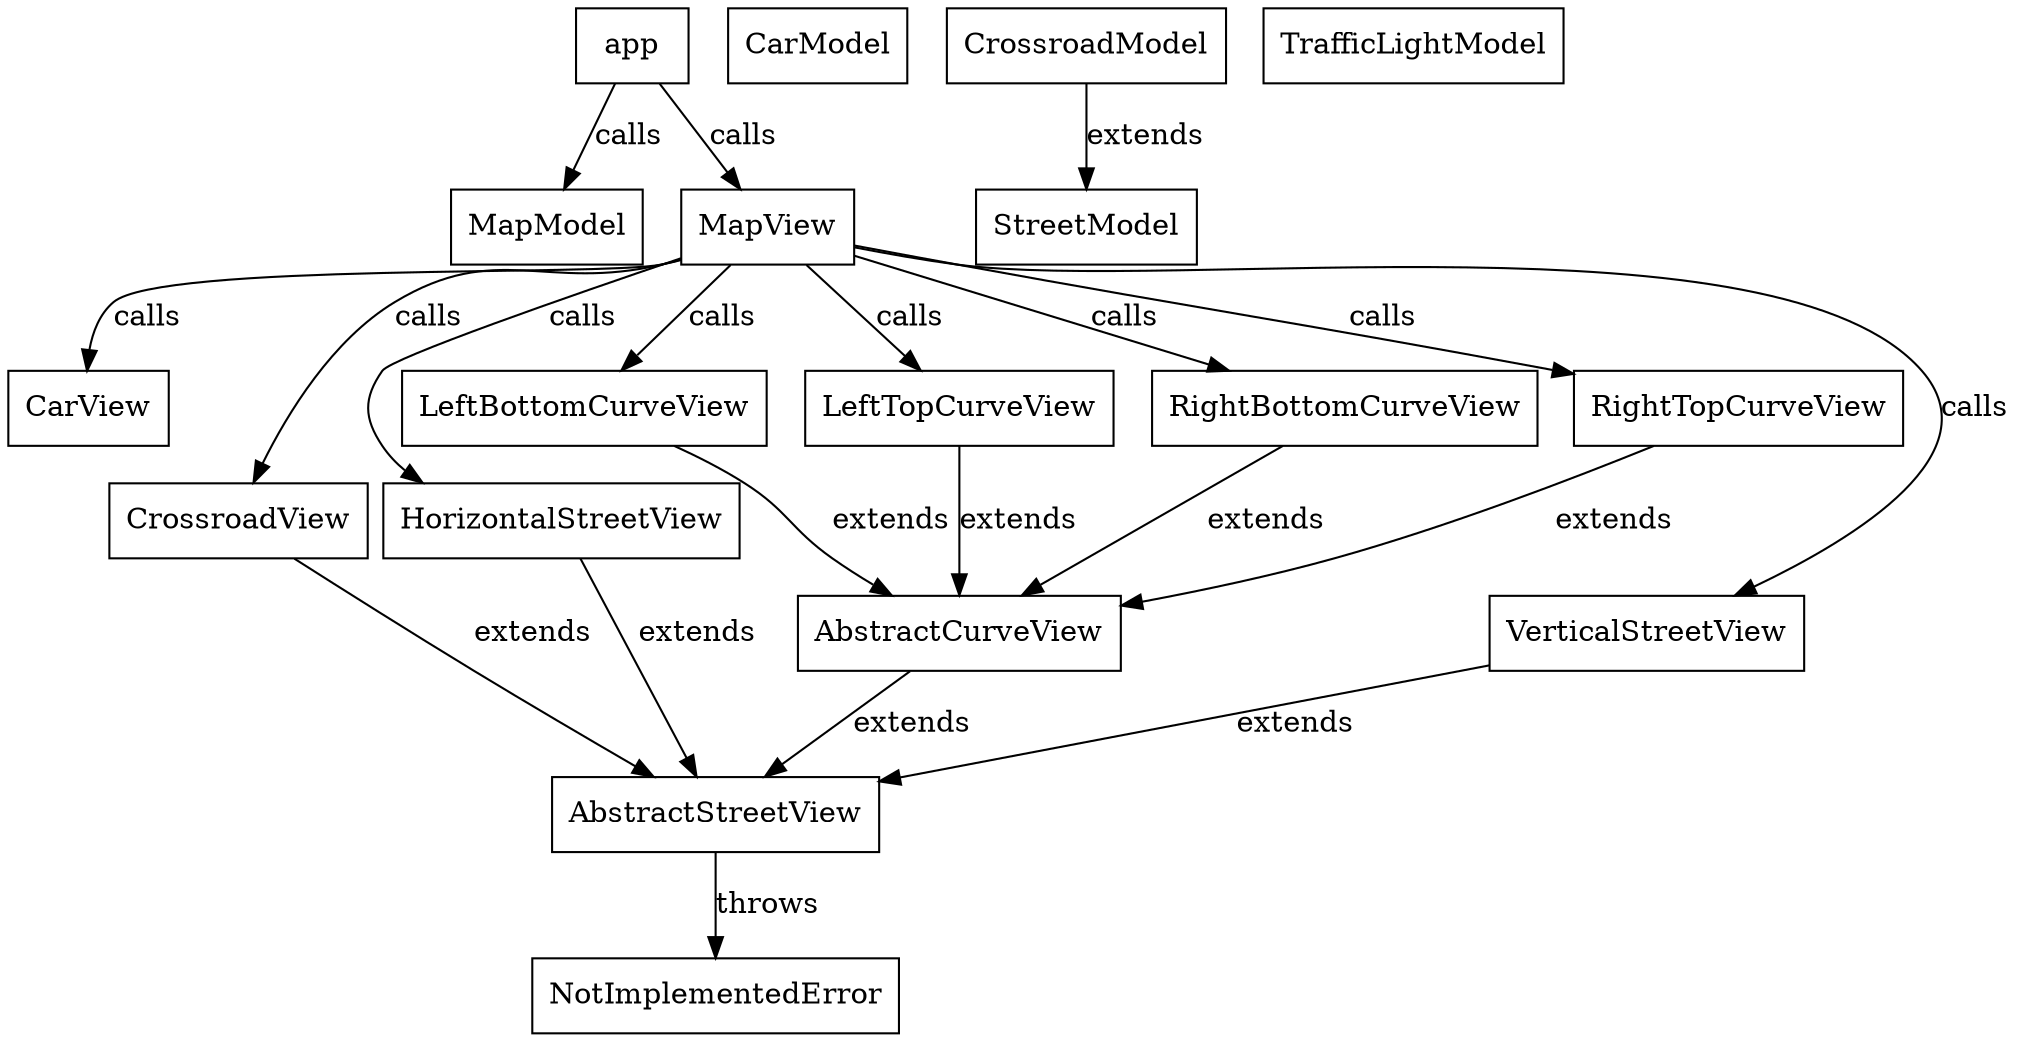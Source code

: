 digraph G {
    app [shape=box];
    AbstractCurveView [shape=box];
    AbstractStreetView [shape=box];
    CarModel [shape=box];
    CarView [shape=box];
    CrossroadModel [shape=box];
    CrossroadView [shape=box];
    HorizontalStreetView [shape=box];
    LeftBottomCurveView [shape=box];
    LeftTopCurveView [shape=box];
    MapModel [shape=box];
    MapView [shape=box];
    NotImplementedError [shape=box];
    RightBottomCurveView [shape=box];
    RightTopCurveView [shape=box];
    StreetModel [shape=box];
    TrafficLightModel [shape=box];
    VerticalStreetView [shape=box];

    AbstractCurveView -> AbstractStreetView [label="extends"];
    AbstractStreetView -> NotImplementedError [label="throws"];
    app -> MapModel [label="calls"];
    app -> MapView [label="calls"];
    CrossroadModel -> StreetModel [label="extends"];
    CrossroadView -> AbstractStreetView [label="extends"];
    HorizontalStreetView -> AbstractStreetView [label="extends"];
    LeftBottomCurveView -> AbstractCurveView [label="extends"];
    LeftTopCurveView -> AbstractCurveView [label="extends"];
    MapView -> CarView [label="calls"];
    MapView -> CrossroadView [label="calls"];
    MapView -> HorizontalStreetView [label="calls"];
    MapView -> LeftBottomCurveView [label="calls"];
    MapView -> LeftTopCurveView [label="calls"];
    MapView -> RightBottomCurveView [label="calls"];
    MapView -> RightTopCurveView [label="calls"];
    MapView -> VerticalStreetView [label="calls"];
    RightBottomCurveView -> AbstractCurveView [label="extends"];
    RightTopCurveView -> AbstractCurveView [label="extends"];
    VerticalStreetView -> AbstractStreetView [label="extends"];
}
